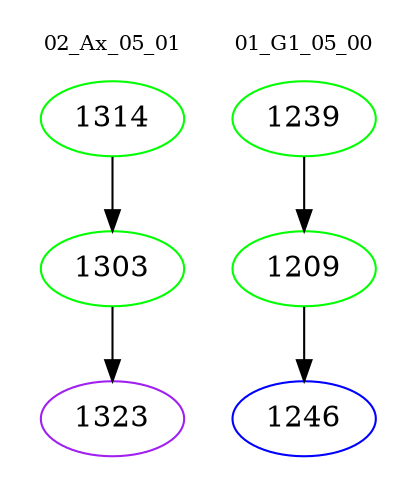 digraph{
subgraph cluster_0 {
color = white
label = "02_Ax_05_01";
fontsize=10;
T0_1314 [label="1314", color="green"]
T0_1314 -> T0_1303 [color="black"]
T0_1303 [label="1303", color="green"]
T0_1303 -> T0_1323 [color="black"]
T0_1323 [label="1323", color="purple"]
}
subgraph cluster_1 {
color = white
label = "01_G1_05_00";
fontsize=10;
T1_1239 [label="1239", color="green"]
T1_1239 -> T1_1209 [color="black"]
T1_1209 [label="1209", color="green"]
T1_1209 -> T1_1246 [color="black"]
T1_1246 [label="1246", color="blue"]
}
}
